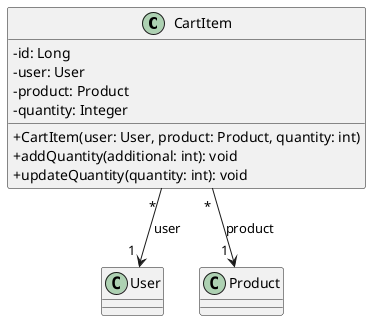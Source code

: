 @startuml
skinparam classAttributeIconSize 0

class CartItem {
    - id: Long
    - user: User
    - product: Product
    - quantity: Integer
    + CartItem(user: User, product: Product, quantity: int)
    + addQuantity(additional: int): void
    + updateQuantity(quantity: int): void
}

CartItem " * " --> " 1 " User    : user
CartItem " * " --> " 1 " Product : product
@enduml
